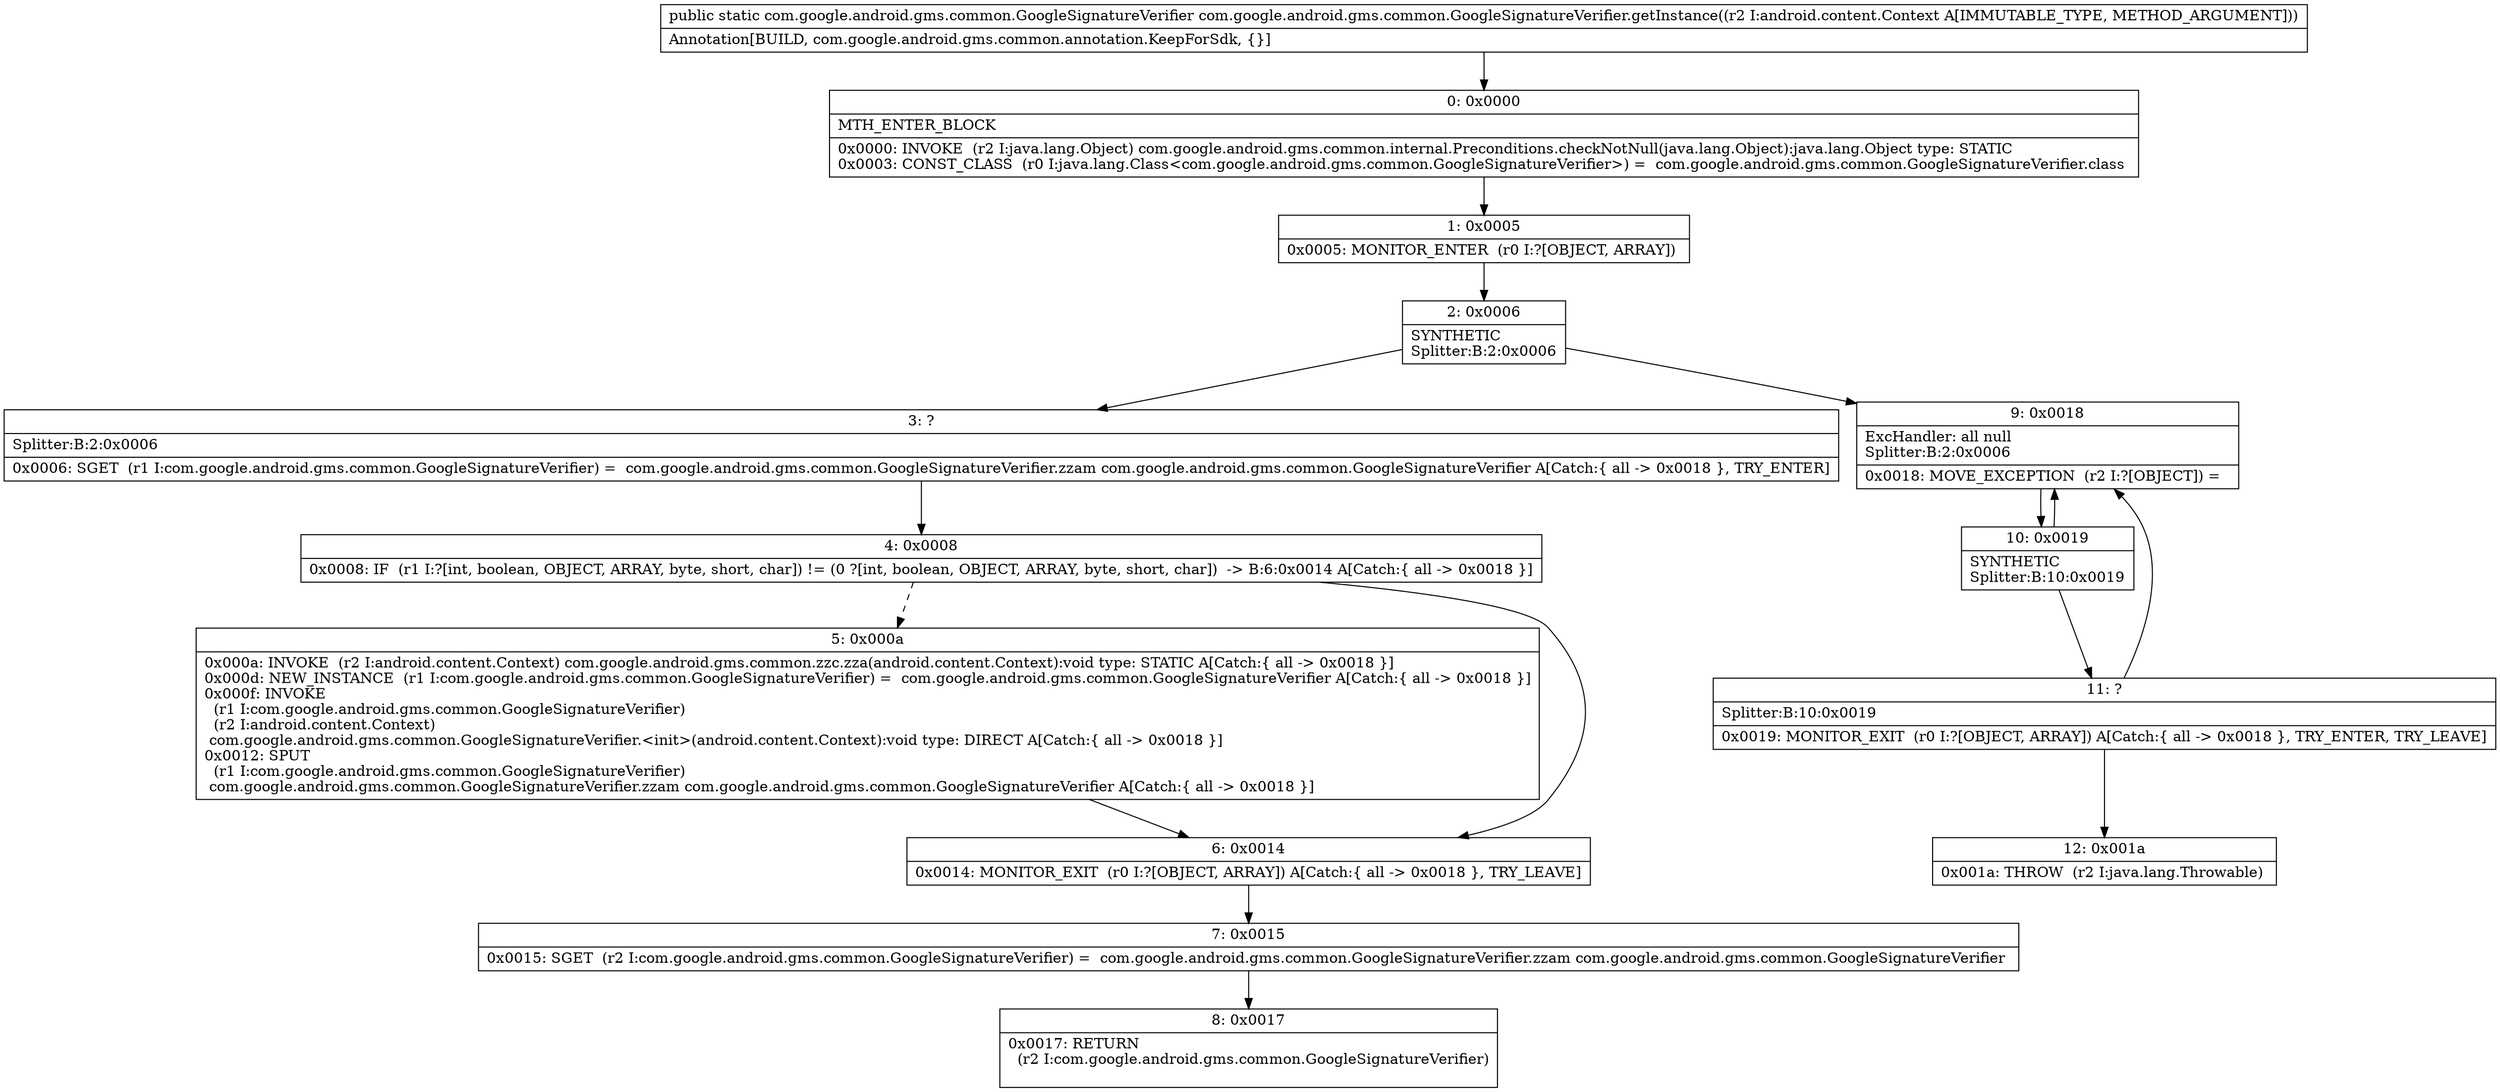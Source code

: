 digraph "CFG forcom.google.android.gms.common.GoogleSignatureVerifier.getInstance(Landroid\/content\/Context;)Lcom\/google\/android\/gms\/common\/GoogleSignatureVerifier;" {
Node_0 [shape=record,label="{0\:\ 0x0000|MTH_ENTER_BLOCK\l|0x0000: INVOKE  (r2 I:java.lang.Object) com.google.android.gms.common.internal.Preconditions.checkNotNull(java.lang.Object):java.lang.Object type: STATIC \l0x0003: CONST_CLASS  (r0 I:java.lang.Class\<com.google.android.gms.common.GoogleSignatureVerifier\>) =  com.google.android.gms.common.GoogleSignatureVerifier.class \l}"];
Node_1 [shape=record,label="{1\:\ 0x0005|0x0005: MONITOR_ENTER  (r0 I:?[OBJECT, ARRAY]) \l}"];
Node_2 [shape=record,label="{2\:\ 0x0006|SYNTHETIC\lSplitter:B:2:0x0006\l}"];
Node_3 [shape=record,label="{3\:\ ?|Splitter:B:2:0x0006\l|0x0006: SGET  (r1 I:com.google.android.gms.common.GoogleSignatureVerifier) =  com.google.android.gms.common.GoogleSignatureVerifier.zzam com.google.android.gms.common.GoogleSignatureVerifier A[Catch:\{ all \-\> 0x0018 \}, TRY_ENTER]\l}"];
Node_4 [shape=record,label="{4\:\ 0x0008|0x0008: IF  (r1 I:?[int, boolean, OBJECT, ARRAY, byte, short, char]) != (0 ?[int, boolean, OBJECT, ARRAY, byte, short, char])  \-\> B:6:0x0014 A[Catch:\{ all \-\> 0x0018 \}]\l}"];
Node_5 [shape=record,label="{5\:\ 0x000a|0x000a: INVOKE  (r2 I:android.content.Context) com.google.android.gms.common.zzc.zza(android.content.Context):void type: STATIC A[Catch:\{ all \-\> 0x0018 \}]\l0x000d: NEW_INSTANCE  (r1 I:com.google.android.gms.common.GoogleSignatureVerifier) =  com.google.android.gms.common.GoogleSignatureVerifier A[Catch:\{ all \-\> 0x0018 \}]\l0x000f: INVOKE  \l  (r1 I:com.google.android.gms.common.GoogleSignatureVerifier)\l  (r2 I:android.content.Context)\l com.google.android.gms.common.GoogleSignatureVerifier.\<init\>(android.content.Context):void type: DIRECT A[Catch:\{ all \-\> 0x0018 \}]\l0x0012: SPUT  \l  (r1 I:com.google.android.gms.common.GoogleSignatureVerifier)\l com.google.android.gms.common.GoogleSignatureVerifier.zzam com.google.android.gms.common.GoogleSignatureVerifier A[Catch:\{ all \-\> 0x0018 \}]\l}"];
Node_6 [shape=record,label="{6\:\ 0x0014|0x0014: MONITOR_EXIT  (r0 I:?[OBJECT, ARRAY]) A[Catch:\{ all \-\> 0x0018 \}, TRY_LEAVE]\l}"];
Node_7 [shape=record,label="{7\:\ 0x0015|0x0015: SGET  (r2 I:com.google.android.gms.common.GoogleSignatureVerifier) =  com.google.android.gms.common.GoogleSignatureVerifier.zzam com.google.android.gms.common.GoogleSignatureVerifier \l}"];
Node_8 [shape=record,label="{8\:\ 0x0017|0x0017: RETURN  \l  (r2 I:com.google.android.gms.common.GoogleSignatureVerifier)\l \l}"];
Node_9 [shape=record,label="{9\:\ 0x0018|ExcHandler: all null\lSplitter:B:2:0x0006\l|0x0018: MOVE_EXCEPTION  (r2 I:?[OBJECT]) =  \l}"];
Node_10 [shape=record,label="{10\:\ 0x0019|SYNTHETIC\lSplitter:B:10:0x0019\l}"];
Node_11 [shape=record,label="{11\:\ ?|Splitter:B:10:0x0019\l|0x0019: MONITOR_EXIT  (r0 I:?[OBJECT, ARRAY]) A[Catch:\{ all \-\> 0x0018 \}, TRY_ENTER, TRY_LEAVE]\l}"];
Node_12 [shape=record,label="{12\:\ 0x001a|0x001a: THROW  (r2 I:java.lang.Throwable) \l}"];
MethodNode[shape=record,label="{public static com.google.android.gms.common.GoogleSignatureVerifier com.google.android.gms.common.GoogleSignatureVerifier.getInstance((r2 I:android.content.Context A[IMMUTABLE_TYPE, METHOD_ARGUMENT]))  | Annotation[BUILD, com.google.android.gms.common.annotation.KeepForSdk, \{\}]\l}"];
MethodNode -> Node_0;
Node_0 -> Node_1;
Node_1 -> Node_2;
Node_2 -> Node_3;
Node_2 -> Node_9;
Node_3 -> Node_4;
Node_4 -> Node_5[style=dashed];
Node_4 -> Node_6;
Node_5 -> Node_6;
Node_6 -> Node_7;
Node_7 -> Node_8;
Node_9 -> Node_10;
Node_10 -> Node_11;
Node_10 -> Node_9;
Node_11 -> Node_12;
Node_11 -> Node_9;
}

